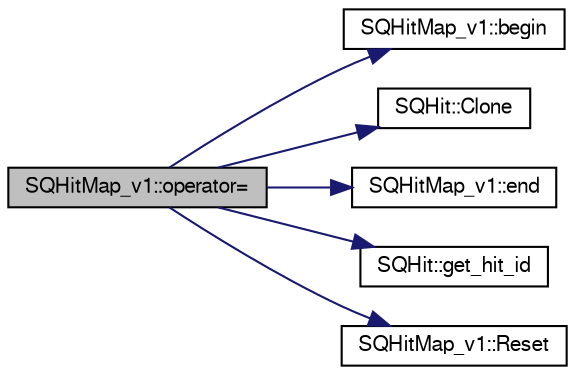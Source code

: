 digraph "SQHitMap_v1::operator="
{
  bgcolor="transparent";
  edge [fontname="FreeSans",fontsize="10",labelfontname="FreeSans",labelfontsize="10"];
  node [fontname="FreeSans",fontsize="10",shape=record];
  rankdir="LR";
  Node1 [label="SQHitMap_v1::operator=",height=0.2,width=0.4,color="black", fillcolor="grey75", style="filled" fontcolor="black"];
  Node1 -> Node2 [color="midnightblue",fontsize="10",style="solid",fontname="FreeSans"];
  Node2 [label="SQHitMap_v1::begin",height=0.2,width=0.4,color="black",URL="$d2/d62/classSQHitMap__v1.html#a3b7dbfe6d08eb4d66cdae41eced532a1"];
  Node1 -> Node3 [color="midnightblue",fontsize="10",style="solid",fontname="FreeSans"];
  Node3 [label="SQHit::Clone",height=0.2,width=0.4,color="black",URL="$de/d79/classSQHit.html#ab75c6c19b8933ec4a092cd4774aaa873"];
  Node1 -> Node4 [color="midnightblue",fontsize="10",style="solid",fontname="FreeSans"];
  Node4 [label="SQHitMap_v1::end",height=0.2,width=0.4,color="black",URL="$d2/d62/classSQHitMap__v1.html#ab001e34de4c634be82ad961a7bf0f263"];
  Node1 -> Node5 [color="midnightblue",fontsize="10",style="solid",fontname="FreeSans"];
  Node5 [label="SQHit::get_hit_id",height=0.2,width=0.4,color="black",URL="$de/d79/classSQHit.html#a9e470ede0a608c4e13325eab1d691694"];
  Node1 -> Node6 [color="midnightblue",fontsize="10",style="solid",fontname="FreeSans"];
  Node6 [label="SQHitMap_v1::Reset",height=0.2,width=0.4,color="black",URL="$d2/d62/classSQHitMap__v1.html#aea1b50285fd892c00424fe312c03be2e",tooltip="Clear Event. "];
}
